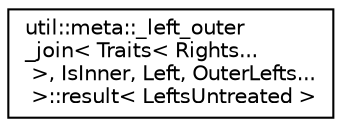digraph "Graphical Class Hierarchy"
{
 // LATEX_PDF_SIZE
  edge [fontname="Helvetica",fontsize="10",labelfontname="Helvetica",labelfontsize="10"];
  node [fontname="Helvetica",fontsize="10",shape=record];
  rankdir="LR";
  Node0 [label="util::meta::_left_outer\l_join\< Traits\< Rights...\l \>, IsInner, Left, OuterLefts...\l \>::result\< LeftsUntreated \>",height=0.2,width=0.4,color="black", fillcolor="white", style="filled",URL="$structutil_1_1meta_1_1__left__outer__join_3_01_traits_3_01_rights_8_8_8_01_4_00_01_is_inner_00_0976b977fc3db4c0d2dc93c5d53c35a08.html",tooltip="Resulting type of the outer join."];
}
